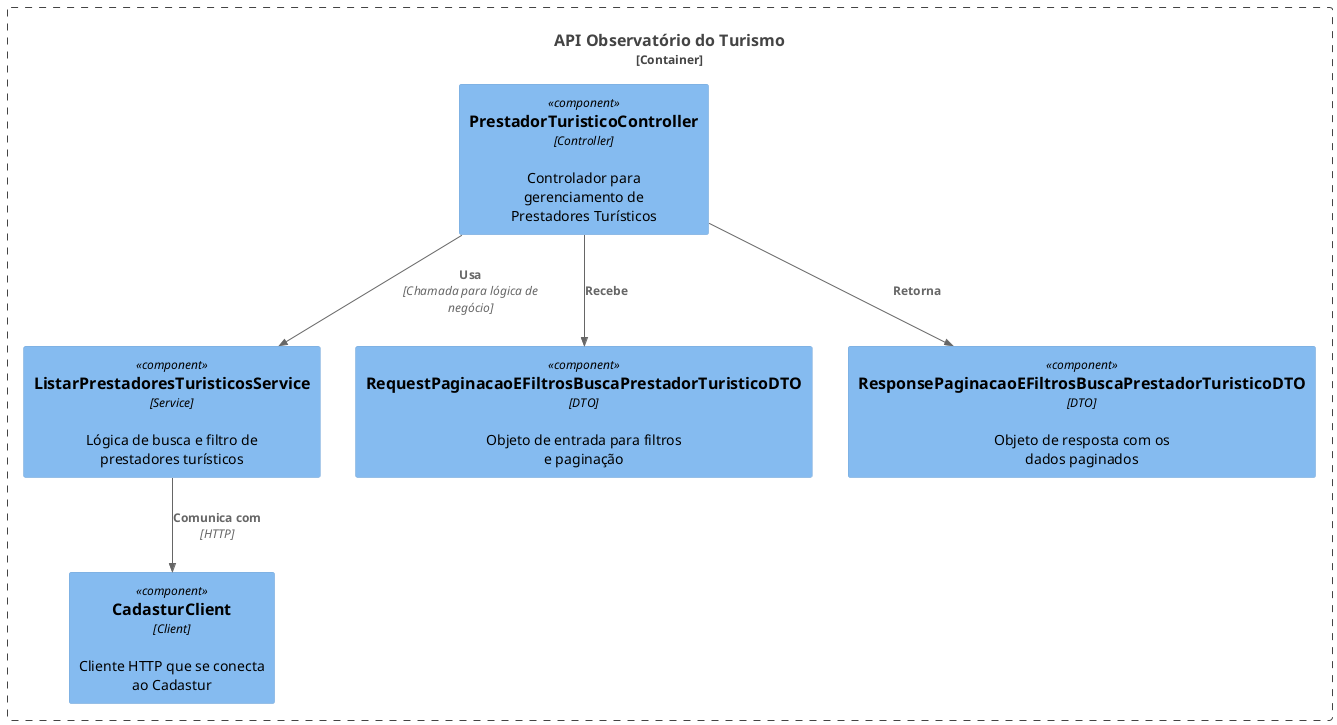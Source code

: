 @startuml
!define C4_COMPONENT
!include <C4/C4_Component.puml>

Container_Boundary(api, "API Observatório do Turismo") {
    Component(controller, "PrestadorTuristicoController", "Controller", "Controlador para gerenciamento de Prestadores Turísticos")
    Component(service, "ListarPrestadoresTuristicosService", "Service", "Lógica de busca e filtro de prestadores turísticos")
    Component(client, "CadasturClient", "Client", "Cliente HTTP que se conecta ao Cadastur")
    Component(dtoRequest, "RequestPaginacaoEFiltrosBuscaPrestadorTuristicoDTO", "DTO", "Objeto de entrada para filtros e paginação")
    Component(dtoResponse, "ResponsePaginacaoEFiltrosBuscaPrestadorTuristicoDTO", "DTO", "Objeto de resposta com os dados paginados")
}

Rel(controller, service, "Usa", "Chamada para lógica de negócio")
Rel(service, client, "Comunica com", "HTTP")
Rel(controller, dtoRequest, "Recebe")
Rel(controller, dtoResponse, "Retorna")
@enduml
